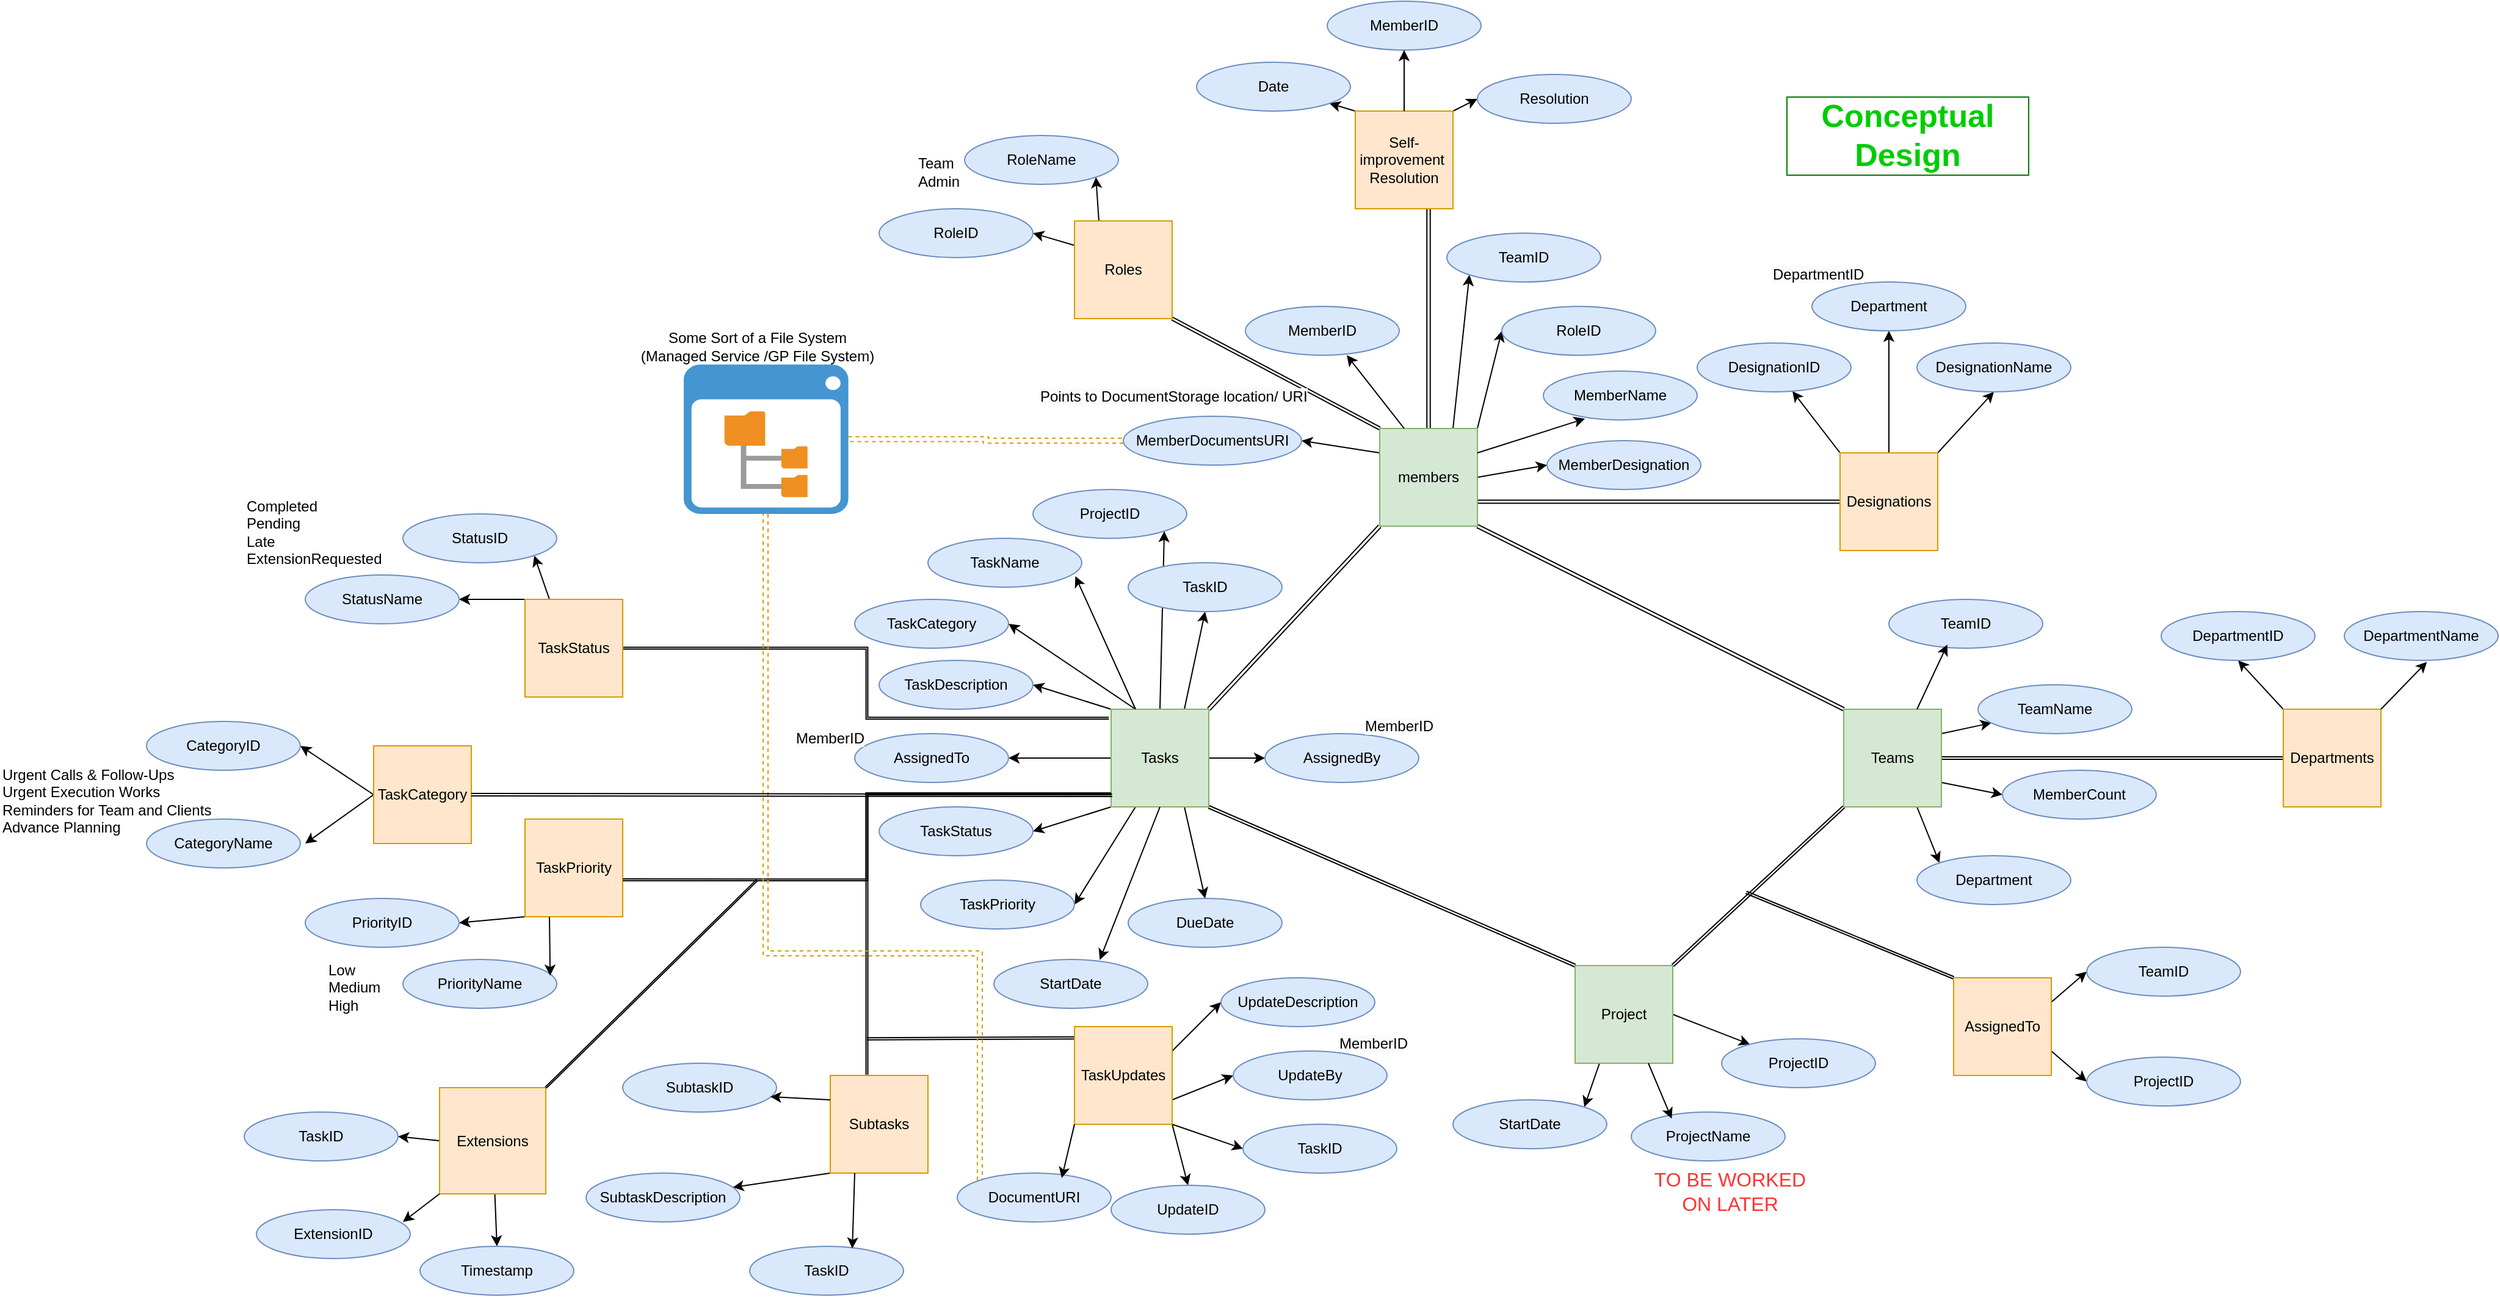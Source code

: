 <mxfile version="24.7.6">
  <diagram name="Page-1" id="o0lK1oO0jUhWUyYiTEdb">
    <mxGraphModel dx="3103" dy="1286" grid="1" gridSize="10" guides="1" tooltips="1" connect="1" arrows="1" fold="1" page="1" pageScale="1" pageWidth="827" pageHeight="1169" math="0" shadow="0">
      <root>
        <mxCell id="0" />
        <mxCell id="1" parent="0" />
        <mxCell id="Op0vcqs114MaEeQkp1IP-7" style="rounded=0;orthogonalLoop=1;jettySize=auto;html=1;exitX=0;exitY=0.25;exitDx=0;exitDy=0;entryX=1;entryY=0.5;entryDx=0;entryDy=0;" edge="1" parent="1" source="Op0vcqs114MaEeQkp1IP-1" target="Op0vcqs114MaEeQkp1IP-5">
          <mxGeometry relative="1" as="geometry" />
        </mxCell>
        <mxCell id="Op0vcqs114MaEeQkp1IP-8" style="rounded=0;orthogonalLoop=1;jettySize=auto;html=1;exitX=1;exitY=0.5;exitDx=0;exitDy=0;entryX=0;entryY=0.5;entryDx=0;entryDy=0;" edge="1" parent="1" source="Op0vcqs114MaEeQkp1IP-1" target="Op0vcqs114MaEeQkp1IP-4">
          <mxGeometry relative="1" as="geometry" />
        </mxCell>
        <mxCell id="Op0vcqs114MaEeQkp1IP-16" style="rounded=0;orthogonalLoop=1;jettySize=auto;html=1;exitX=1;exitY=0.75;exitDx=0;exitDy=0;entryX=0;entryY=0.5;entryDx=0;entryDy=0;shape=link;strokeColor=default;width=2.381;edgeStyle=orthogonalEdgeStyle;" edge="1" parent="1" source="Op0vcqs114MaEeQkp1IP-1" target="Op0vcqs114MaEeQkp1IP-11">
          <mxGeometry relative="1" as="geometry">
            <Array as="points" />
          </mxGeometry>
        </mxCell>
        <mxCell id="Op0vcqs114MaEeQkp1IP-21" style="rounded=0;orthogonalLoop=1;jettySize=auto;html=1;exitX=0;exitY=1;exitDx=0;exitDy=0;entryX=1;entryY=0;entryDx=0;entryDy=0;shape=link;width=-2.727;" edge="1" parent="1" source="Op0vcqs114MaEeQkp1IP-1" target="Op0vcqs114MaEeQkp1IP-19">
          <mxGeometry relative="1" as="geometry" />
        </mxCell>
        <mxCell id="Op0vcqs114MaEeQkp1IP-94" style="edgeStyle=orthogonalEdgeStyle;rounded=0;orthogonalLoop=1;jettySize=auto;html=1;exitX=0.5;exitY=0;exitDx=0;exitDy=0;entryX=0.75;entryY=1;entryDx=0;entryDy=0;shape=link;width=2.727;" edge="1" parent="1" source="Op0vcqs114MaEeQkp1IP-1" target="Op0vcqs114MaEeQkp1IP-90">
          <mxGeometry relative="1" as="geometry">
            <Array as="points">
              <mxPoint x="540" y="240" />
            </Array>
          </mxGeometry>
        </mxCell>
        <mxCell id="Op0vcqs114MaEeQkp1IP-129" style="rounded=0;orthogonalLoop=1;jettySize=auto;html=1;exitX=0.75;exitY=0;exitDx=0;exitDy=0;entryX=0;entryY=1;entryDx=0;entryDy=0;" edge="1" parent="1" source="Op0vcqs114MaEeQkp1IP-1" target="Op0vcqs114MaEeQkp1IP-128">
          <mxGeometry relative="1" as="geometry" />
        </mxCell>
        <mxCell id="Op0vcqs114MaEeQkp1IP-138" style="rounded=0;orthogonalLoop=1;jettySize=auto;html=1;exitX=1;exitY=1;exitDx=0;exitDy=0;entryX=0;entryY=0;entryDx=0;entryDy=0;shape=link;width=-2.727;" edge="1" parent="1" source="Op0vcqs114MaEeQkp1IP-1" target="Op0vcqs114MaEeQkp1IP-110">
          <mxGeometry relative="1" as="geometry" />
        </mxCell>
        <mxCell id="Op0vcqs114MaEeQkp1IP-185" style="rounded=0;orthogonalLoop=1;jettySize=auto;html=1;exitX=0;exitY=0;exitDx=0;exitDy=0;entryX=1;entryY=1;entryDx=0;entryDy=0;shape=link;width=2.381;" edge="1" parent="1" source="Op0vcqs114MaEeQkp1IP-1" target="Op0vcqs114MaEeQkp1IP-184">
          <mxGeometry relative="1" as="geometry" />
        </mxCell>
        <mxCell id="Op0vcqs114MaEeQkp1IP-191" style="rounded=0;orthogonalLoop=1;jettySize=auto;html=1;exitX=1;exitY=0;exitDx=0;exitDy=0;entryX=0;entryY=0.5;entryDx=0;entryDy=0;" edge="1" parent="1" source="Op0vcqs114MaEeQkp1IP-1" target="Op0vcqs114MaEeQkp1IP-190">
          <mxGeometry relative="1" as="geometry" />
        </mxCell>
        <mxCell id="Op0vcqs114MaEeQkp1IP-1" value="members" style="whiteSpace=wrap;html=1;aspect=fixed;fillColor=#d5e8d4;strokeColor=#82b366;" vertex="1" parent="1">
          <mxGeometry x="500" y="420" width="80" height="80" as="geometry" />
        </mxCell>
        <mxCell id="Op0vcqs114MaEeQkp1IP-2" value="MemberID" style="ellipse;whiteSpace=wrap;html=1;fillColor=#dae8fc;strokeColor=#6c8ebf;" vertex="1" parent="1">
          <mxGeometry x="390" y="320" width="126" height="40" as="geometry" />
        </mxCell>
        <mxCell id="Op0vcqs114MaEeQkp1IP-3" value="MemberName" style="ellipse;whiteSpace=wrap;html=1;fillColor=#dae8fc;strokeColor=#6c8ebf;" vertex="1" parent="1">
          <mxGeometry x="634" y="373" width="126" height="40" as="geometry" />
        </mxCell>
        <mxCell id="Op0vcqs114MaEeQkp1IP-4" value="MemberDesignation" style="ellipse;whiteSpace=wrap;html=1;fillColor=#dae8fc;strokeColor=#6c8ebf;" vertex="1" parent="1">
          <mxGeometry x="637" y="430" width="126" height="40" as="geometry" />
        </mxCell>
        <mxCell id="Op0vcqs114MaEeQkp1IP-58" style="edgeStyle=orthogonalEdgeStyle;rounded=0;orthogonalLoop=1;jettySize=auto;html=1;exitX=0;exitY=0.5;exitDx=0;exitDy=0;dashed=1;shape=link;fillColor=#ffe6cc;strokeColor=#d79b00;" edge="1" parent="1" source="Op0vcqs114MaEeQkp1IP-5" target="Op0vcqs114MaEeQkp1IP-56">
          <mxGeometry relative="1" as="geometry" />
        </mxCell>
        <mxCell id="Op0vcqs114MaEeQkp1IP-6" style="rounded=0;orthogonalLoop=1;jettySize=auto;html=1;exitX=0.25;exitY=0;exitDx=0;exitDy=0;entryX=0.659;entryY=1;entryDx=0;entryDy=0;entryPerimeter=0;" edge="1" parent="1" source="Op0vcqs114MaEeQkp1IP-1" target="Op0vcqs114MaEeQkp1IP-2">
          <mxGeometry relative="1" as="geometry" />
        </mxCell>
        <mxCell id="Op0vcqs114MaEeQkp1IP-10" style="rounded=0;orthogonalLoop=1;jettySize=auto;html=1;entryX=0.27;entryY=0.975;entryDx=0;entryDy=0;entryPerimeter=0;exitX=1;exitY=0.25;exitDx=0;exitDy=0;" edge="1" parent="1" source="Op0vcqs114MaEeQkp1IP-1" target="Op0vcqs114MaEeQkp1IP-3">
          <mxGeometry relative="1" as="geometry">
            <mxPoint x="580" y="420" as="sourcePoint" />
          </mxGeometry>
        </mxCell>
        <mxCell id="Op0vcqs114MaEeQkp1IP-14" style="rounded=0;orthogonalLoop=1;jettySize=auto;html=1;exitX=0;exitY=0;exitDx=0;exitDy=0;" edge="1" parent="1" source="Op0vcqs114MaEeQkp1IP-11" target="Op0vcqs114MaEeQkp1IP-12">
          <mxGeometry relative="1" as="geometry" />
        </mxCell>
        <mxCell id="Op0vcqs114MaEeQkp1IP-15" style="rounded=0;orthogonalLoop=1;jettySize=auto;html=1;exitX=1;exitY=0;exitDx=0;exitDy=0;entryX=0.5;entryY=1;entryDx=0;entryDy=0;" edge="1" parent="1" source="Op0vcqs114MaEeQkp1IP-11" target="Op0vcqs114MaEeQkp1IP-13">
          <mxGeometry relative="1" as="geometry" />
        </mxCell>
        <mxCell id="Op0vcqs114MaEeQkp1IP-171" style="edgeStyle=orthogonalEdgeStyle;rounded=0;orthogonalLoop=1;jettySize=auto;html=1;exitX=0.5;exitY=0;exitDx=0;exitDy=0;entryX=0.5;entryY=1;entryDx=0;entryDy=0;" edge="1" parent="1" source="Op0vcqs114MaEeQkp1IP-11" target="Op0vcqs114MaEeQkp1IP-172">
          <mxGeometry relative="1" as="geometry">
            <mxPoint x="917" y="340" as="targetPoint" />
          </mxGeometry>
        </mxCell>
        <mxCell id="Op0vcqs114MaEeQkp1IP-11" value="Designations" style="whiteSpace=wrap;html=1;aspect=fixed;fillColor=#ffe6cc;strokeColor=#d79b00;" vertex="1" parent="1">
          <mxGeometry x="877" y="440" width="80" height="80" as="geometry" />
        </mxCell>
        <mxCell id="Op0vcqs114MaEeQkp1IP-12" value="DesignationID" style="ellipse;whiteSpace=wrap;html=1;fillColor=#dae8fc;strokeColor=#6c8ebf;" vertex="1" parent="1">
          <mxGeometry x="760" y="350" width="126" height="40" as="geometry" />
        </mxCell>
        <mxCell id="Op0vcqs114MaEeQkp1IP-13" value="DesignationName" style="ellipse;whiteSpace=wrap;html=1;fillColor=#dae8fc;strokeColor=#6c8ebf;" vertex="1" parent="1">
          <mxGeometry x="940" y="350" width="126" height="40" as="geometry" />
        </mxCell>
        <mxCell id="Op0vcqs114MaEeQkp1IP-44" style="edgeStyle=orthogonalEdgeStyle;rounded=0;orthogonalLoop=1;jettySize=auto;html=1;exitX=-0.023;exitY=0.092;exitDx=0;exitDy=0;entryX=1;entryY=0.5;entryDx=0;entryDy=0;shape=link;width=-1.429;exitPerimeter=0;" edge="1" parent="1" source="Op0vcqs114MaEeQkp1IP-19" target="Op0vcqs114MaEeQkp1IP-31">
          <mxGeometry relative="1" as="geometry" />
        </mxCell>
        <mxCell id="Op0vcqs114MaEeQkp1IP-46" style="rounded=0;orthogonalLoop=1;jettySize=auto;html=1;exitX=0.75;exitY=0;exitDx=0;exitDy=0;entryX=0.5;entryY=1;entryDx=0;entryDy=0;" edge="1" parent="1" source="Op0vcqs114MaEeQkp1IP-19" target="Op0vcqs114MaEeQkp1IP-29">
          <mxGeometry relative="1" as="geometry" />
        </mxCell>
        <mxCell id="Op0vcqs114MaEeQkp1IP-48" style="rounded=0;orthogonalLoop=1;jettySize=auto;html=1;exitX=0;exitY=0;exitDx=0;exitDy=0;entryX=1;entryY=0.5;entryDx=0;entryDy=0;" edge="1" parent="1" source="Op0vcqs114MaEeQkp1IP-19" target="Op0vcqs114MaEeQkp1IP-23">
          <mxGeometry relative="1" as="geometry" />
        </mxCell>
        <mxCell id="Op0vcqs114MaEeQkp1IP-49" style="rounded=0;orthogonalLoop=1;jettySize=auto;html=1;exitX=0;exitY=0.5;exitDx=0;exitDy=0;entryX=1;entryY=0.5;entryDx=0;entryDy=0;" edge="1" parent="1" source="Op0vcqs114MaEeQkp1IP-19" target="Op0vcqs114MaEeQkp1IP-26">
          <mxGeometry relative="1" as="geometry" />
        </mxCell>
        <mxCell id="Op0vcqs114MaEeQkp1IP-50" style="rounded=0;orthogonalLoop=1;jettySize=auto;html=1;exitX=0;exitY=1;exitDx=0;exitDy=0;entryX=1;entryY=0.5;entryDx=0;entryDy=0;" edge="1" parent="1" source="Op0vcqs114MaEeQkp1IP-19" target="Op0vcqs114MaEeQkp1IP-22">
          <mxGeometry relative="1" as="geometry" />
        </mxCell>
        <mxCell id="Op0vcqs114MaEeQkp1IP-51" style="rounded=0;orthogonalLoop=1;jettySize=auto;html=1;exitX=0.25;exitY=1;exitDx=0;exitDy=0;entryX=1;entryY=0.5;entryDx=0;entryDy=0;" edge="1" parent="1" source="Op0vcqs114MaEeQkp1IP-19" target="Op0vcqs114MaEeQkp1IP-24">
          <mxGeometry relative="1" as="geometry" />
        </mxCell>
        <mxCell id="Op0vcqs114MaEeQkp1IP-53" style="rounded=0;orthogonalLoop=1;jettySize=auto;html=1;exitX=0.75;exitY=1;exitDx=0;exitDy=0;entryX=0.5;entryY=0;entryDx=0;entryDy=0;" edge="1" parent="1" source="Op0vcqs114MaEeQkp1IP-19" target="Op0vcqs114MaEeQkp1IP-28">
          <mxGeometry relative="1" as="geometry" />
        </mxCell>
        <mxCell id="Op0vcqs114MaEeQkp1IP-55" style="rounded=0;orthogonalLoop=1;jettySize=auto;html=1;exitX=0.5;exitY=0;exitDx=0;exitDy=0;entryX=1;entryY=1;entryDx=0;entryDy=0;" edge="1" parent="1" source="Op0vcqs114MaEeQkp1IP-19" target="Op0vcqs114MaEeQkp1IP-54">
          <mxGeometry relative="1" as="geometry" />
        </mxCell>
        <mxCell id="Op0vcqs114MaEeQkp1IP-64" style="edgeStyle=orthogonalEdgeStyle;rounded=0;orthogonalLoop=1;jettySize=auto;html=1;exitX=-0.005;exitY=0.868;exitDx=0;exitDy=0;shape=link;width=-1.489;exitPerimeter=0;entryX=0.373;entryY=-0.007;entryDx=0;entryDy=0;entryPerimeter=0;" edge="1" parent="1" source="Op0vcqs114MaEeQkp1IP-19" target="Op0vcqs114MaEeQkp1IP-59">
          <mxGeometry relative="1" as="geometry">
            <Array as="points">
              <mxPoint x="80" y="719" />
              <mxPoint x="80" y="949" />
            </Array>
          </mxGeometry>
        </mxCell>
        <mxCell id="Op0vcqs114MaEeQkp1IP-116" style="rounded=0;orthogonalLoop=1;jettySize=auto;html=1;exitX=1;exitY=1;exitDx=0;exitDy=0;entryX=0;entryY=0;entryDx=0;entryDy=0;shape=link;width=-2.143;" edge="1" parent="1" source="Op0vcqs114MaEeQkp1IP-19" target="Op0vcqs114MaEeQkp1IP-115">
          <mxGeometry relative="1" as="geometry" />
        </mxCell>
        <mxCell id="Op0vcqs114MaEeQkp1IP-143" style="rounded=0;orthogonalLoop=1;jettySize=auto;html=1;exitX=1;exitY=0.5;exitDx=0;exitDy=0;entryX=0;entryY=0.5;entryDx=0;entryDy=0;" edge="1" parent="1" source="Op0vcqs114MaEeQkp1IP-19" target="Op0vcqs114MaEeQkp1IP-141">
          <mxGeometry relative="1" as="geometry" />
        </mxCell>
        <mxCell id="Op0vcqs114MaEeQkp1IP-180" style="rounded=0;orthogonalLoop=1;jettySize=auto;html=1;exitX=0.25;exitY=0;exitDx=0;exitDy=0;entryX=1;entryY=0.5;entryDx=0;entryDy=0;" edge="1" parent="1" source="Op0vcqs114MaEeQkp1IP-19" target="Op0vcqs114MaEeQkp1IP-160">
          <mxGeometry relative="1" as="geometry" />
        </mxCell>
        <mxCell id="Op0vcqs114MaEeQkp1IP-19" value="Tasks" style="whiteSpace=wrap;html=1;aspect=fixed;fillColor=#d5e8d4;strokeColor=#82b366;" vertex="1" parent="1">
          <mxGeometry x="280" y="650" width="80" height="80" as="geometry" />
        </mxCell>
        <mxCell id="Op0vcqs114MaEeQkp1IP-20" value="TaskName" style="ellipse;whiteSpace=wrap;html=1;fillColor=#dae8fc;strokeColor=#6c8ebf;" vertex="1" parent="1">
          <mxGeometry x="130" y="510" width="126" height="40" as="geometry" />
        </mxCell>
        <mxCell id="Op0vcqs114MaEeQkp1IP-22" value="TaskStatus" style="ellipse;whiteSpace=wrap;html=1;fillColor=#dae8fc;strokeColor=#6c8ebf;" vertex="1" parent="1">
          <mxGeometry x="90" y="730" width="126" height="40" as="geometry" />
        </mxCell>
        <mxCell id="Op0vcqs114MaEeQkp1IP-23" value="TaskDescription" style="ellipse;whiteSpace=wrap;html=1;fillColor=#dae8fc;strokeColor=#6c8ebf;" vertex="1" parent="1">
          <mxGeometry x="90" y="610" width="126" height="40" as="geometry" />
        </mxCell>
        <mxCell id="Op0vcqs114MaEeQkp1IP-24" value="TaskPriority" style="ellipse;whiteSpace=wrap;html=1;fillColor=#dae8fc;strokeColor=#6c8ebf;" vertex="1" parent="1">
          <mxGeometry x="124" y="790" width="126" height="40" as="geometry" />
        </mxCell>
        <mxCell id="Op0vcqs114MaEeQkp1IP-27" value="StartDate" style="ellipse;whiteSpace=wrap;html=1;fillColor=#dae8fc;strokeColor=#6c8ebf;" vertex="1" parent="1">
          <mxGeometry x="184" y="855" width="126" height="40" as="geometry" />
        </mxCell>
        <mxCell id="Op0vcqs114MaEeQkp1IP-28" value="DueDate" style="ellipse;whiteSpace=wrap;html=1;fillColor=#dae8fc;strokeColor=#6c8ebf;" vertex="1" parent="1">
          <mxGeometry x="294" y="805" width="126" height="40" as="geometry" />
        </mxCell>
        <mxCell id="Op0vcqs114MaEeQkp1IP-29" value="TaskID" style="ellipse;whiteSpace=wrap;html=1;fillColor=#dae8fc;strokeColor=#6c8ebf;" vertex="1" parent="1">
          <mxGeometry x="294" y="530" width="126" height="40" as="geometry" />
        </mxCell>
        <mxCell id="Op0vcqs114MaEeQkp1IP-40" style="rounded=0;orthogonalLoop=1;jettySize=auto;html=1;exitX=0.25;exitY=0;exitDx=0;exitDy=0;entryX=1;entryY=1;entryDx=0;entryDy=0;" edge="1" parent="1" source="Op0vcqs114MaEeQkp1IP-31" target="Op0vcqs114MaEeQkp1IP-35">
          <mxGeometry relative="1" as="geometry" />
        </mxCell>
        <mxCell id="Op0vcqs114MaEeQkp1IP-41" style="rounded=0;orthogonalLoop=1;jettySize=auto;html=1;exitX=0;exitY=0;exitDx=0;exitDy=0;" edge="1" parent="1" source="Op0vcqs114MaEeQkp1IP-31" target="Op0vcqs114MaEeQkp1IP-34">
          <mxGeometry relative="1" as="geometry" />
        </mxCell>
        <mxCell id="Op0vcqs114MaEeQkp1IP-31" value="TaskStatus" style="whiteSpace=wrap;html=1;aspect=fixed;fillColor=#ffe6cc;strokeColor=#d79b00;" vertex="1" parent="1">
          <mxGeometry x="-200" y="560" width="80" height="80" as="geometry" />
        </mxCell>
        <mxCell id="Op0vcqs114MaEeQkp1IP-42" style="rounded=0;orthogonalLoop=1;jettySize=auto;html=1;exitX=0;exitY=1;exitDx=0;exitDy=0;entryX=1;entryY=0.5;entryDx=0;entryDy=0;" edge="1" parent="1" source="Op0vcqs114MaEeQkp1IP-32" target="Op0vcqs114MaEeQkp1IP-38">
          <mxGeometry relative="1" as="geometry" />
        </mxCell>
        <mxCell id="Op0vcqs114MaEeQkp1IP-32" value="TaskPriority" style="whiteSpace=wrap;html=1;aspect=fixed;fillColor=#ffe6cc;strokeColor=#d79b00;" vertex="1" parent="1">
          <mxGeometry x="-200" y="740" width="80" height="80" as="geometry" />
        </mxCell>
        <mxCell id="Op0vcqs114MaEeQkp1IP-34" value="StatusName" style="ellipse;whiteSpace=wrap;html=1;fillColor=#dae8fc;strokeColor=#6c8ebf;" vertex="1" parent="1">
          <mxGeometry x="-380" y="540" width="126" height="40" as="geometry" />
        </mxCell>
        <mxCell id="Op0vcqs114MaEeQkp1IP-35" value="StatusID" style="ellipse;whiteSpace=wrap;html=1;fillColor=#dae8fc;strokeColor=#6c8ebf;" vertex="1" parent="1">
          <mxGeometry x="-300" y="490" width="126" height="40" as="geometry" />
        </mxCell>
        <mxCell id="Op0vcqs114MaEeQkp1IP-38" value="PriorityID" style="ellipse;whiteSpace=wrap;html=1;fillColor=#dae8fc;strokeColor=#6c8ebf;" vertex="1" parent="1">
          <mxGeometry x="-380" y="805" width="126" height="40" as="geometry" />
        </mxCell>
        <mxCell id="Op0vcqs114MaEeQkp1IP-39" value="PriorityName" style="ellipse;whiteSpace=wrap;html=1;fillColor=#dae8fc;strokeColor=#6c8ebf;" vertex="1" parent="1">
          <mxGeometry x="-300" y="855" width="126" height="40" as="geometry" />
        </mxCell>
        <mxCell id="Op0vcqs114MaEeQkp1IP-43" style="rounded=0;orthogonalLoop=1;jettySize=auto;html=1;exitX=0.25;exitY=1;exitDx=0;exitDy=0;entryX=0.957;entryY=0.331;entryDx=0;entryDy=0;entryPerimeter=0;" edge="1" parent="1" source="Op0vcqs114MaEeQkp1IP-32" target="Op0vcqs114MaEeQkp1IP-39">
          <mxGeometry relative="1" as="geometry" />
        </mxCell>
        <mxCell id="Op0vcqs114MaEeQkp1IP-45" style="edgeStyle=orthogonalEdgeStyle;rounded=0;orthogonalLoop=1;jettySize=auto;html=1;exitX=0.001;exitY=0.866;exitDx=0;exitDy=0;entryX=1.001;entryY=0.622;entryDx=0;entryDy=0;entryPerimeter=0;shape=link;width=-1.429;exitPerimeter=0;" edge="1" parent="1" source="Op0vcqs114MaEeQkp1IP-19" target="Op0vcqs114MaEeQkp1IP-32">
          <mxGeometry relative="1" as="geometry" />
        </mxCell>
        <mxCell id="Op0vcqs114MaEeQkp1IP-47" style="rounded=0;orthogonalLoop=1;jettySize=auto;html=1;exitX=0.25;exitY=0;exitDx=0;exitDy=0;entryX=0.958;entryY=0.775;entryDx=0;entryDy=0;entryPerimeter=0;" edge="1" parent="1" source="Op0vcqs114MaEeQkp1IP-19" target="Op0vcqs114MaEeQkp1IP-20">
          <mxGeometry relative="1" as="geometry" />
        </mxCell>
        <mxCell id="Op0vcqs114MaEeQkp1IP-52" style="rounded=0;orthogonalLoop=1;jettySize=auto;html=1;exitX=0.5;exitY=1;exitDx=0;exitDy=0;entryX=0.688;entryY=0.008;entryDx=0;entryDy=0;entryPerimeter=0;" edge="1" parent="1" source="Op0vcqs114MaEeQkp1IP-19" target="Op0vcqs114MaEeQkp1IP-27">
          <mxGeometry relative="1" as="geometry" />
        </mxCell>
        <mxCell id="Op0vcqs114MaEeQkp1IP-54" value="ProjectID" style="ellipse;whiteSpace=wrap;html=1;fillColor=#dae8fc;strokeColor=#6c8ebf;" vertex="1" parent="1">
          <mxGeometry x="216" y="470" width="126" height="40" as="geometry" />
        </mxCell>
        <mxCell id="Op0vcqs114MaEeQkp1IP-56" value="" style="shadow=0;dashed=0;html=1;strokeColor=none;fillColor=#4495D1;labelPosition=center;verticalLabelPosition=bottom;verticalAlign=top;align=center;outlineConnect=0;shape=mxgraph.veeam.2d.file_system_browser;" vertex="1" parent="1">
          <mxGeometry x="-70" y="367.6" width="134.8" height="122.4" as="geometry" />
        </mxCell>
        <mxCell id="Op0vcqs114MaEeQkp1IP-67" style="rounded=0;orthogonalLoop=1;jettySize=auto;html=1;exitX=0;exitY=1;exitDx=0;exitDy=0;" edge="1" parent="1" source="Op0vcqs114MaEeQkp1IP-59" target="Op0vcqs114MaEeQkp1IP-61">
          <mxGeometry relative="1" as="geometry" />
        </mxCell>
        <mxCell id="Op0vcqs114MaEeQkp1IP-59" value="Subtasks" style="whiteSpace=wrap;html=1;aspect=fixed;fillColor=#ffe6cc;strokeColor=#d79b00;" vertex="1" parent="1">
          <mxGeometry x="50.0" y="950" width="80" height="80" as="geometry" />
        </mxCell>
        <mxCell id="Op0vcqs114MaEeQkp1IP-60" value="SubtaskID" style="ellipse;whiteSpace=wrap;html=1;fillColor=#dae8fc;strokeColor=#6c8ebf;" vertex="1" parent="1">
          <mxGeometry x="-120" y="940" width="126" height="40" as="geometry" />
        </mxCell>
        <mxCell id="Op0vcqs114MaEeQkp1IP-61" value="SubtaskDescription" style="ellipse;whiteSpace=wrap;html=1;fillColor=#dae8fc;strokeColor=#6c8ebf;" vertex="1" parent="1">
          <mxGeometry x="-150" y="1030" width="126" height="40" as="geometry" />
        </mxCell>
        <mxCell id="Op0vcqs114MaEeQkp1IP-62" value="TaskID" style="ellipse;whiteSpace=wrap;html=1;fillColor=#dae8fc;strokeColor=#6c8ebf;" vertex="1" parent="1">
          <mxGeometry x="-16.0" y="1090" width="126" height="40" as="geometry" />
        </mxCell>
        <mxCell id="Op0vcqs114MaEeQkp1IP-65" style="rounded=0;orthogonalLoop=1;jettySize=auto;html=1;exitX=0;exitY=0.25;exitDx=0;exitDy=0;entryX=0.96;entryY=0.686;entryDx=0;entryDy=0;entryPerimeter=0;" edge="1" parent="1" source="Op0vcqs114MaEeQkp1IP-59" target="Op0vcqs114MaEeQkp1IP-60">
          <mxGeometry relative="1" as="geometry" />
        </mxCell>
        <mxCell id="Op0vcqs114MaEeQkp1IP-68" style="rounded=0;orthogonalLoop=1;jettySize=auto;html=1;exitX=0.25;exitY=1;exitDx=0;exitDy=0;entryX=0.667;entryY=0.043;entryDx=0;entryDy=0;entryPerimeter=0;" edge="1" parent="1" source="Op0vcqs114MaEeQkp1IP-59" target="Op0vcqs114MaEeQkp1IP-62">
          <mxGeometry relative="1" as="geometry" />
        </mxCell>
        <mxCell id="Op0vcqs114MaEeQkp1IP-81" style="rounded=0;orthogonalLoop=1;jettySize=auto;html=1;exitX=1;exitY=0.25;exitDx=0;exitDy=0;entryX=0;entryY=0.5;entryDx=0;entryDy=0;" edge="1" parent="1" source="Op0vcqs114MaEeQkp1IP-70" target="Op0vcqs114MaEeQkp1IP-76">
          <mxGeometry relative="1" as="geometry" />
        </mxCell>
        <mxCell id="Op0vcqs114MaEeQkp1IP-82" style="rounded=0;orthogonalLoop=1;jettySize=auto;html=1;exitX=1;exitY=0.75;exitDx=0;exitDy=0;entryX=0;entryY=0.5;entryDx=0;entryDy=0;" edge="1" parent="1" source="Op0vcqs114MaEeQkp1IP-70" target="Op0vcqs114MaEeQkp1IP-71">
          <mxGeometry relative="1" as="geometry" />
        </mxCell>
        <mxCell id="Op0vcqs114MaEeQkp1IP-83" style="rounded=0;orthogonalLoop=1;jettySize=auto;html=1;exitX=1;exitY=1;exitDx=0;exitDy=0;entryX=0;entryY=0.5;entryDx=0;entryDy=0;" edge="1" parent="1" source="Op0vcqs114MaEeQkp1IP-70" target="Op0vcqs114MaEeQkp1IP-75">
          <mxGeometry relative="1" as="geometry" />
        </mxCell>
        <mxCell id="Op0vcqs114MaEeQkp1IP-84" style="rounded=0;orthogonalLoop=1;jettySize=auto;html=1;exitX=1;exitY=1;exitDx=0;exitDy=0;entryX=0.5;entryY=0;entryDx=0;entryDy=0;" edge="1" parent="1" source="Op0vcqs114MaEeQkp1IP-70" target="Op0vcqs114MaEeQkp1IP-72">
          <mxGeometry relative="1" as="geometry" />
        </mxCell>
        <mxCell id="Op0vcqs114MaEeQkp1IP-70" value="TaskUpdates" style="whiteSpace=wrap;html=1;aspect=fixed;fillColor=#ffe6cc;strokeColor=#d79b00;" vertex="1" parent="1">
          <mxGeometry x="250.0" y="910" width="80" height="80" as="geometry" />
        </mxCell>
        <mxCell id="Op0vcqs114MaEeQkp1IP-72" value="UpdateID" style="ellipse;whiteSpace=wrap;html=1;fillColor=#dae8fc;strokeColor=#6c8ebf;" vertex="1" parent="1">
          <mxGeometry x="280" y="1040" width="126" height="40" as="geometry" />
        </mxCell>
        <mxCell id="Op0vcqs114MaEeQkp1IP-75" value="TaskID" style="ellipse;whiteSpace=wrap;html=1;fillColor=#dae8fc;strokeColor=#6c8ebf;" vertex="1" parent="1">
          <mxGeometry x="388" y="990" width="126" height="40" as="geometry" />
        </mxCell>
        <mxCell id="Op0vcqs114MaEeQkp1IP-76" value="UpdateDescription" style="ellipse;whiteSpace=wrap;html=1;fillColor=#dae8fc;strokeColor=#6c8ebf;" vertex="1" parent="1">
          <mxGeometry x="370" y="870" width="126" height="40" as="geometry" />
        </mxCell>
        <mxCell id="Op0vcqs114MaEeQkp1IP-78" value="" style="group" vertex="1" connectable="0" parent="1">
          <mxGeometry x="380" y="910" width="175" height="60" as="geometry" />
        </mxCell>
        <mxCell id="Op0vcqs114MaEeQkp1IP-71" value="UpdateBy" style="ellipse;whiteSpace=wrap;html=1;fillColor=#dae8fc;strokeColor=#6c8ebf;" vertex="1" parent="Op0vcqs114MaEeQkp1IP-78">
          <mxGeometry y="20" width="126" height="40" as="geometry" />
        </mxCell>
        <mxCell id="Op0vcqs114MaEeQkp1IP-77" value="&lt;span style=&quot;color: rgb(0, 0, 0); font-family: Helvetica; font-size: 12px; font-style: normal; font-variant-ligatures: normal; font-variant-caps: normal; font-weight: 400; letter-spacing: normal; orphans: 2; text-align: center; text-indent: 0px; text-transform: none; widows: 2; word-spacing: 0px; -webkit-text-stroke-width: 0px; white-space: normal; background-color: rgb(251, 251, 251); text-decoration-thickness: initial; text-decoration-style: initial; text-decoration-color: initial; display: inline !important; float: none;&quot;&gt;MemberID&lt;/span&gt;" style="text;whiteSpace=wrap;html=1;" vertex="1" parent="Op0vcqs114MaEeQkp1IP-78">
          <mxGeometry x="85" width="90" height="40" as="geometry" />
        </mxCell>
        <mxCell id="Op0vcqs114MaEeQkp1IP-80" value="" style="endArrow=none;html=1;rounded=0;shape=link;entryX=-0.005;entryY=0.116;entryDx=0;entryDy=0;entryPerimeter=0;width=-1.707;" edge="1" parent="1" target="Op0vcqs114MaEeQkp1IP-70">
          <mxGeometry width="50" height="50" relative="1" as="geometry">
            <mxPoint x="80" y="920" as="sourcePoint" />
            <mxPoint x="230" y="800" as="targetPoint" />
          </mxGeometry>
        </mxCell>
        <mxCell id="Op0vcqs114MaEeQkp1IP-87" style="edgeStyle=orthogonalEdgeStyle;rounded=0;orthogonalLoop=1;jettySize=auto;html=1;exitX=0;exitY=0;exitDx=0;exitDy=0;dashed=1;shape=link;fillColor=#ffe6cc;strokeColor=#d79b00;" edge="1" parent="1" source="Op0vcqs114MaEeQkp1IP-85" target="Op0vcqs114MaEeQkp1IP-56">
          <mxGeometry relative="1" as="geometry">
            <Array as="points">
              <mxPoint x="173" y="850" />
              <mxPoint x="-3" y="850" />
            </Array>
          </mxGeometry>
        </mxCell>
        <mxCell id="Op0vcqs114MaEeQkp1IP-85" value="DocumentURI" style="ellipse;whiteSpace=wrap;html=1;fillColor=#dae8fc;strokeColor=#6c8ebf;" vertex="1" parent="1">
          <mxGeometry x="154" y="1030" width="126" height="40" as="geometry" />
        </mxCell>
        <mxCell id="Op0vcqs114MaEeQkp1IP-86" style="rounded=0;orthogonalLoop=1;jettySize=auto;html=1;exitX=0;exitY=1;exitDx=0;exitDy=0;entryX=0.679;entryY=0.101;entryDx=0;entryDy=0;entryPerimeter=0;" edge="1" parent="1" source="Op0vcqs114MaEeQkp1IP-70" target="Op0vcqs114MaEeQkp1IP-85">
          <mxGeometry relative="1" as="geometry" />
        </mxCell>
        <mxCell id="Op0vcqs114MaEeQkp1IP-88" value="" style="group" vertex="1" connectable="0" parent="1">
          <mxGeometry x="250" y="380" width="230" height="70" as="geometry" />
        </mxCell>
        <mxCell id="Op0vcqs114MaEeQkp1IP-5" value="MemberDocumentsURI" style="ellipse;whiteSpace=wrap;html=1;fillColor=#dae8fc;strokeColor=#6c8ebf;" vertex="1" parent="Op0vcqs114MaEeQkp1IP-88">
          <mxGeometry x="40" y="30" width="146" height="40" as="geometry" />
        </mxCell>
        <mxCell id="Op0vcqs114MaEeQkp1IP-18" value="&lt;span style=&quot;color: rgb(0, 0, 0); font-family: Helvetica; font-size: 12px; font-style: normal; font-variant-ligatures: normal; font-variant-caps: normal; font-weight: 400; letter-spacing: normal; orphans: 2; text-align: center; text-indent: 0px; text-transform: none; widows: 2; word-spacing: 0px; -webkit-text-stroke-width: 0px; white-space: normal; background-color: rgb(251, 251, 251); text-decoration-thickness: initial; text-decoration-style: initial; text-decoration-color: initial; display: inline !important; float: none;&quot;&gt;Points to DocumentStorage location/ URI&lt;/span&gt;" style="text;whiteSpace=wrap;html=1;" vertex="1" parent="Op0vcqs114MaEeQkp1IP-88">
          <mxGeometry x="-30" width="230" height="40" as="geometry" />
        </mxCell>
        <mxCell id="Op0vcqs114MaEeQkp1IP-89" value="" style="group" vertex="1" connectable="0" parent="1">
          <mxGeometry x="20" y="660" width="176" height="50" as="geometry" />
        </mxCell>
        <mxCell id="Op0vcqs114MaEeQkp1IP-26" value="AssignedTo" style="ellipse;whiteSpace=wrap;html=1;fillColor=#dae8fc;strokeColor=#6c8ebf;" vertex="1" parent="Op0vcqs114MaEeQkp1IP-89">
          <mxGeometry x="50" y="10" width="126" height="40" as="geometry" />
        </mxCell>
        <mxCell id="Op0vcqs114MaEeQkp1IP-30" value="&lt;span style=&quot;color: rgb(0, 0, 0); font-family: Helvetica; font-size: 12px; font-style: normal; font-variant-ligatures: normal; font-variant-caps: normal; font-weight: 400; letter-spacing: normal; orphans: 2; text-align: center; text-indent: 0px; text-transform: none; widows: 2; word-spacing: 0px; -webkit-text-stroke-width: 0px; white-space: normal; background-color: rgb(251, 251, 251); text-decoration-thickness: initial; text-decoration-style: initial; text-decoration-color: initial; display: inline !important; float: none;&quot;&gt;MemberID&lt;/span&gt;" style="text;whiteSpace=wrap;html=1;" vertex="1" parent="Op0vcqs114MaEeQkp1IP-89">
          <mxGeometry width="90" height="40" as="geometry" />
        </mxCell>
        <mxCell id="Op0vcqs114MaEeQkp1IP-95" style="rounded=0;orthogonalLoop=1;jettySize=auto;html=1;exitX=0;exitY=0;exitDx=0;exitDy=0;" edge="1" parent="1" source="Op0vcqs114MaEeQkp1IP-90" target="Op0vcqs114MaEeQkp1IP-92">
          <mxGeometry relative="1" as="geometry" />
        </mxCell>
        <mxCell id="Op0vcqs114MaEeQkp1IP-97" style="rounded=0;orthogonalLoop=1;jettySize=auto;html=1;exitX=1;exitY=0;exitDx=0;exitDy=0;entryX=0;entryY=0.5;entryDx=0;entryDy=0;" edge="1" parent="1" source="Op0vcqs114MaEeQkp1IP-90" target="Op0vcqs114MaEeQkp1IP-93">
          <mxGeometry relative="1" as="geometry" />
        </mxCell>
        <mxCell id="Op0vcqs114MaEeQkp1IP-90" value="Self-improvement&amp;nbsp; Resolution" style="whiteSpace=wrap;html=1;aspect=fixed;fillColor=#ffe6cc;strokeColor=#d79b00;" vertex="1" parent="1">
          <mxGeometry x="480" y="160" width="80" height="80" as="geometry" />
        </mxCell>
        <mxCell id="Op0vcqs114MaEeQkp1IP-91" value="MemberID" style="ellipse;whiteSpace=wrap;html=1;fillColor=#dae8fc;strokeColor=#6c8ebf;" vertex="1" parent="1">
          <mxGeometry x="457" y="70" width="126" height="40" as="geometry" />
        </mxCell>
        <mxCell id="Op0vcqs114MaEeQkp1IP-92" value="Date" style="ellipse;whiteSpace=wrap;html=1;fillColor=#dae8fc;strokeColor=#6c8ebf;" vertex="1" parent="1">
          <mxGeometry x="350" y="120" width="126" height="40" as="geometry" />
        </mxCell>
        <mxCell id="Op0vcqs114MaEeQkp1IP-93" value="Resolution" style="ellipse;whiteSpace=wrap;html=1;fillColor=#dae8fc;strokeColor=#6c8ebf;" vertex="1" parent="1">
          <mxGeometry x="580" y="130" width="126" height="40" as="geometry" />
        </mxCell>
        <mxCell id="Op0vcqs114MaEeQkp1IP-96" style="rounded=0;orthogonalLoop=1;jettySize=auto;html=1;exitX=0.5;exitY=0;exitDx=0;exitDy=0;entryX=0.5;entryY=1;entryDx=0;entryDy=0;" edge="1" parent="1" source="Op0vcqs114MaEeQkp1IP-90" target="Op0vcqs114MaEeQkp1IP-91">
          <mxGeometry relative="1" as="geometry" />
        </mxCell>
        <mxCell id="Op0vcqs114MaEeQkp1IP-103" style="rounded=0;orthogonalLoop=1;jettySize=auto;html=1;exitX=0;exitY=0.5;exitDx=0;exitDy=0;entryX=1;entryY=0.5;entryDx=0;entryDy=0;" edge="1" parent="1" source="Op0vcqs114MaEeQkp1IP-99" target="Op0vcqs114MaEeQkp1IP-100">
          <mxGeometry relative="1" as="geometry" />
        </mxCell>
        <mxCell id="Op0vcqs114MaEeQkp1IP-105" style="rounded=0;orthogonalLoop=1;jettySize=auto;html=1;entryX=0.5;entryY=0;entryDx=0;entryDy=0;" edge="1" parent="1" source="Op0vcqs114MaEeQkp1IP-99" target="Op0vcqs114MaEeQkp1IP-102">
          <mxGeometry relative="1" as="geometry" />
        </mxCell>
        <mxCell id="Op0vcqs114MaEeQkp1IP-99" value="Extensions" style="whiteSpace=wrap;html=1;aspect=fixed;fillColor=#ffe6cc;strokeColor=#d79b00;" vertex="1" parent="1">
          <mxGeometry x="-270" y="960" width="87" height="87" as="geometry" />
        </mxCell>
        <mxCell id="Op0vcqs114MaEeQkp1IP-100" value="TaskID" style="ellipse;whiteSpace=wrap;html=1;fillColor=#dae8fc;strokeColor=#6c8ebf;" vertex="1" parent="1">
          <mxGeometry x="-430" y="980" width="126" height="40" as="geometry" />
        </mxCell>
        <mxCell id="Op0vcqs114MaEeQkp1IP-101" value="ExtensionID" style="ellipse;whiteSpace=wrap;html=1;fillColor=#dae8fc;strokeColor=#6c8ebf;" vertex="1" parent="1">
          <mxGeometry x="-420" y="1060" width="126" height="40" as="geometry" />
        </mxCell>
        <mxCell id="Op0vcqs114MaEeQkp1IP-102" value="Timestamp" style="ellipse;whiteSpace=wrap;html=1;fillColor=#dae8fc;strokeColor=#6c8ebf;" vertex="1" parent="1">
          <mxGeometry x="-286" y="1090" width="126" height="40" as="geometry" />
        </mxCell>
        <mxCell id="Op0vcqs114MaEeQkp1IP-104" style="rounded=0;orthogonalLoop=1;jettySize=auto;html=1;exitX=0;exitY=1;exitDx=0;exitDy=0;entryX=0.952;entryY=0.25;entryDx=0;entryDy=0;entryPerimeter=0;" edge="1" parent="1" source="Op0vcqs114MaEeQkp1IP-99" target="Op0vcqs114MaEeQkp1IP-101">
          <mxGeometry relative="1" as="geometry" />
        </mxCell>
        <mxCell id="Op0vcqs114MaEeQkp1IP-106" value="" style="endArrow=none;html=1;rounded=0;exitX=1;exitY=0;exitDx=0;exitDy=0;shape=link;width=-1.25;" edge="1" parent="1" source="Op0vcqs114MaEeQkp1IP-99">
          <mxGeometry width="50" height="50" relative="1" as="geometry">
            <mxPoint x="-240" y="1010" as="sourcePoint" />
            <mxPoint x="-10" y="790" as="targetPoint" />
          </mxGeometry>
        </mxCell>
        <mxCell id="Op0vcqs114MaEeQkp1IP-107" value="Some Sort of a File System&lt;div&gt;(Managed Service /GP File System)&lt;/div&gt;" style="text;html=1;align=center;verticalAlign=middle;resizable=0;points=[];autosize=1;strokeColor=none;fillColor=none;" vertex="1" parent="1">
          <mxGeometry x="-115" y="333" width="210" height="40" as="geometry" />
        </mxCell>
        <mxCell id="Op0vcqs114MaEeQkp1IP-125" style="rounded=0;orthogonalLoop=1;jettySize=auto;html=1;exitX=1;exitY=0.25;exitDx=0;exitDy=0;" edge="1" parent="1" source="Op0vcqs114MaEeQkp1IP-110" target="Op0vcqs114MaEeQkp1IP-113">
          <mxGeometry relative="1" as="geometry" />
        </mxCell>
        <mxCell id="Op0vcqs114MaEeQkp1IP-132" style="rounded=0;orthogonalLoop=1;jettySize=auto;html=1;exitX=1;exitY=0.75;exitDx=0;exitDy=0;entryX=0;entryY=0.5;entryDx=0;entryDy=0;" edge="1" parent="1" source="Op0vcqs114MaEeQkp1IP-110" target="Op0vcqs114MaEeQkp1IP-131">
          <mxGeometry relative="1" as="geometry" />
        </mxCell>
        <mxCell id="Op0vcqs114MaEeQkp1IP-149" style="rounded=0;orthogonalLoop=1;jettySize=auto;html=1;exitX=0.75;exitY=1;exitDx=0;exitDy=0;entryX=0;entryY=0;entryDx=0;entryDy=0;" edge="1" parent="1" source="Op0vcqs114MaEeQkp1IP-110" target="Op0vcqs114MaEeQkp1IP-148">
          <mxGeometry relative="1" as="geometry" />
        </mxCell>
        <mxCell id="Op0vcqs114MaEeQkp1IP-151" style="rounded=0;orthogonalLoop=1;jettySize=auto;html=1;exitX=1;exitY=0.5;exitDx=0;exitDy=0;entryX=0;entryY=0.5;entryDx=0;entryDy=0;shape=link;width=-2;" edge="1" parent="1" source="Op0vcqs114MaEeQkp1IP-110" target="Op0vcqs114MaEeQkp1IP-150">
          <mxGeometry relative="1" as="geometry" />
        </mxCell>
        <mxCell id="Op0vcqs114MaEeQkp1IP-110" value="Teams" style="whiteSpace=wrap;html=1;aspect=fixed;fillColor=#d5e8d4;strokeColor=#82b366;" vertex="1" parent="1">
          <mxGeometry x="880" y="650" width="80" height="80" as="geometry" />
        </mxCell>
        <mxCell id="Op0vcqs114MaEeQkp1IP-112" value="TeamID" style="ellipse;whiteSpace=wrap;html=1;fillColor=#dae8fc;strokeColor=#6c8ebf;" vertex="1" parent="1">
          <mxGeometry x="917" y="560" width="126" height="40" as="geometry" />
        </mxCell>
        <mxCell id="Op0vcqs114MaEeQkp1IP-113" value="TeamName" style="ellipse;whiteSpace=wrap;html=1;fillColor=#dae8fc;strokeColor=#6c8ebf;" vertex="1" parent="1">
          <mxGeometry x="990" y="630" width="126" height="40" as="geometry" />
        </mxCell>
        <mxCell id="Op0vcqs114MaEeQkp1IP-126" style="rounded=0;orthogonalLoop=1;jettySize=auto;html=1;exitX=1;exitY=0.5;exitDx=0;exitDy=0;" edge="1" parent="1" source="Op0vcqs114MaEeQkp1IP-115" target="Op0vcqs114MaEeQkp1IP-118">
          <mxGeometry relative="1" as="geometry" />
        </mxCell>
        <mxCell id="Op0vcqs114MaEeQkp1IP-140" style="rounded=0;orthogonalLoop=1;jettySize=auto;html=1;exitX=0.25;exitY=1;exitDx=0;exitDy=0;entryX=1;entryY=0;entryDx=0;entryDy=0;" edge="1" parent="1" source="Op0vcqs114MaEeQkp1IP-115" target="Op0vcqs114MaEeQkp1IP-139">
          <mxGeometry relative="1" as="geometry" />
        </mxCell>
        <mxCell id="Op0vcqs114MaEeQkp1IP-115" value="Project" style="whiteSpace=wrap;html=1;aspect=fixed;fillColor=#d5e8d4;strokeColor=#82b366;" vertex="1" parent="1">
          <mxGeometry x="660" y="860" width="80" height="80" as="geometry" />
        </mxCell>
        <mxCell id="Op0vcqs114MaEeQkp1IP-117" style="rounded=0;orthogonalLoop=1;jettySize=auto;html=1;exitX=0;exitY=1;exitDx=0;exitDy=0;entryX=1;entryY=0;entryDx=0;entryDy=0;shape=link;width=-2.143;" edge="1" parent="1" source="Op0vcqs114MaEeQkp1IP-110" target="Op0vcqs114MaEeQkp1IP-115">
          <mxGeometry relative="1" as="geometry">
            <mxPoint x="370" y="740" as="sourcePoint" />
            <mxPoint x="670" y="870" as="targetPoint" />
          </mxGeometry>
        </mxCell>
        <mxCell id="Op0vcqs114MaEeQkp1IP-118" value="ProjectID" style="ellipse;whiteSpace=wrap;html=1;fillColor=#dae8fc;strokeColor=#6c8ebf;" vertex="1" parent="1">
          <mxGeometry x="780" y="920" width="126" height="40" as="geometry" />
        </mxCell>
        <mxCell id="Op0vcqs114MaEeQkp1IP-119" value="ProjectName" style="ellipse;whiteSpace=wrap;html=1;fillColor=#dae8fc;strokeColor=#6c8ebf;" vertex="1" parent="1">
          <mxGeometry x="706" y="980" width="126" height="40" as="geometry" />
        </mxCell>
        <mxCell id="Op0vcqs114MaEeQkp1IP-120" value="" style="endArrow=none;html=1;rounded=0;entryX=0;entryY=0;entryDx=0;entryDy=0;shape=link;width=-1.852;" edge="1" parent="1" target="Op0vcqs114MaEeQkp1IP-122">
          <mxGeometry width="50" height="50" relative="1" as="geometry">
            <mxPoint x="800" y="800" as="sourcePoint" />
            <mxPoint x="920" y="840" as="targetPoint" />
          </mxGeometry>
        </mxCell>
        <mxCell id="Op0vcqs114MaEeQkp1IP-136" style="rounded=0;orthogonalLoop=1;jettySize=auto;html=1;exitX=1;exitY=0.25;exitDx=0;exitDy=0;entryX=0;entryY=0.5;entryDx=0;entryDy=0;" edge="1" parent="1" source="Op0vcqs114MaEeQkp1IP-122" target="Op0vcqs114MaEeQkp1IP-134">
          <mxGeometry relative="1" as="geometry" />
        </mxCell>
        <mxCell id="Op0vcqs114MaEeQkp1IP-137" style="rounded=0;orthogonalLoop=1;jettySize=auto;html=1;exitX=1;exitY=0.75;exitDx=0;exitDy=0;entryX=0;entryY=0.5;entryDx=0;entryDy=0;" edge="1" parent="1" source="Op0vcqs114MaEeQkp1IP-122" target="Op0vcqs114MaEeQkp1IP-135">
          <mxGeometry relative="1" as="geometry" />
        </mxCell>
        <mxCell id="Op0vcqs114MaEeQkp1IP-122" value="AssignedTo" style="whiteSpace=wrap;html=1;aspect=fixed;fillColor=#ffe6cc;strokeColor=#d79b00;" vertex="1" parent="1">
          <mxGeometry x="970" y="870" width="80" height="80" as="geometry" />
        </mxCell>
        <mxCell id="Op0vcqs114MaEeQkp1IP-124" style="rounded=0;orthogonalLoop=1;jettySize=auto;html=1;exitX=0.75;exitY=0;exitDx=0;exitDy=0;entryX=0.38;entryY=0.926;entryDx=0;entryDy=0;entryPerimeter=0;" edge="1" parent="1" source="Op0vcqs114MaEeQkp1IP-110" target="Op0vcqs114MaEeQkp1IP-112">
          <mxGeometry relative="1" as="geometry" />
        </mxCell>
        <mxCell id="Op0vcqs114MaEeQkp1IP-127" style="rounded=0;orthogonalLoop=1;jettySize=auto;html=1;exitX=0.75;exitY=1;exitDx=0;exitDy=0;entryX=0.263;entryY=0.135;entryDx=0;entryDy=0;entryPerimeter=0;" edge="1" parent="1" source="Op0vcqs114MaEeQkp1IP-115" target="Op0vcqs114MaEeQkp1IP-119">
          <mxGeometry relative="1" as="geometry" />
        </mxCell>
        <mxCell id="Op0vcqs114MaEeQkp1IP-128" value="TeamID" style="ellipse;whiteSpace=wrap;html=1;fillColor=#dae8fc;strokeColor=#6c8ebf;" vertex="1" parent="1">
          <mxGeometry x="555" y="260" width="126" height="40" as="geometry" />
        </mxCell>
        <mxCell id="Op0vcqs114MaEeQkp1IP-131" value="MemberCount" style="ellipse;whiteSpace=wrap;html=1;fillColor=#dae8fc;strokeColor=#6c8ebf;" vertex="1" parent="1">
          <mxGeometry x="1010" y="700" width="126" height="40" as="geometry" />
        </mxCell>
        <mxCell id="Op0vcqs114MaEeQkp1IP-134" value="TeamID" style="ellipse;whiteSpace=wrap;html=1;fillColor=#dae8fc;strokeColor=#6c8ebf;" vertex="1" parent="1">
          <mxGeometry x="1079" y="845" width="126" height="40" as="geometry" />
        </mxCell>
        <mxCell id="Op0vcqs114MaEeQkp1IP-135" value="ProjectID" style="ellipse;whiteSpace=wrap;html=1;fillColor=#dae8fc;strokeColor=#6c8ebf;" vertex="1" parent="1">
          <mxGeometry x="1079" y="935" width="126" height="40" as="geometry" />
        </mxCell>
        <mxCell id="Op0vcqs114MaEeQkp1IP-139" value="StartDate" style="ellipse;whiteSpace=wrap;html=1;fillColor=#dae8fc;strokeColor=#6c8ebf;" vertex="1" parent="1">
          <mxGeometry x="560" y="970" width="126" height="40" as="geometry" />
        </mxCell>
        <mxCell id="Op0vcqs114MaEeQkp1IP-145" value="" style="group" vertex="1" connectable="0" parent="1">
          <mxGeometry x="406" y="650" width="170" height="60" as="geometry" />
        </mxCell>
        <mxCell id="Op0vcqs114MaEeQkp1IP-141" value="AssignedBy" style="ellipse;whiteSpace=wrap;html=1;fillColor=#dae8fc;strokeColor=#6c8ebf;" vertex="1" parent="Op0vcqs114MaEeQkp1IP-145">
          <mxGeometry y="20" width="126" height="40" as="geometry" />
        </mxCell>
        <mxCell id="Op0vcqs114MaEeQkp1IP-144" value="&lt;span style=&quot;color: rgb(0, 0, 0); font-family: Helvetica; font-size: 12px; font-style: normal; font-variant-ligatures: normal; font-variant-caps: normal; font-weight: 400; letter-spacing: normal; orphans: 2; text-align: center; text-indent: 0px; text-transform: none; widows: 2; word-spacing: 0px; -webkit-text-stroke-width: 0px; white-space: normal; background-color: rgb(251, 251, 251); text-decoration-thickness: initial; text-decoration-style: initial; text-decoration-color: initial; display: inline !important; float: none;&quot;&gt;MemberID&lt;/span&gt;" style="text;whiteSpace=wrap;html=1;" vertex="1" parent="Op0vcqs114MaEeQkp1IP-145">
          <mxGeometry x="80" width="90" height="40" as="geometry" />
        </mxCell>
        <mxCell id="Op0vcqs114MaEeQkp1IP-146" value="TO BE WORKED ON LATER" style="text;html=1;align=center;verticalAlign=middle;whiteSpace=wrap;rounded=0;fontSize=16;fontColor=#FF3333;" vertex="1" parent="1">
          <mxGeometry x="720" y="1030" width="134" height="30" as="geometry" />
        </mxCell>
        <mxCell id="Op0vcqs114MaEeQkp1IP-148" value="Department" style="ellipse;whiteSpace=wrap;html=1;fillColor=#dae8fc;strokeColor=#6c8ebf;" vertex="1" parent="1">
          <mxGeometry x="940" y="770" width="126" height="40" as="geometry" />
        </mxCell>
        <mxCell id="Op0vcqs114MaEeQkp1IP-155" style="rounded=0;orthogonalLoop=1;jettySize=auto;html=1;exitX=0;exitY=0;exitDx=0;exitDy=0;entryX=0.5;entryY=1;entryDx=0;entryDy=0;" edge="1" parent="1" source="Op0vcqs114MaEeQkp1IP-150" target="Op0vcqs114MaEeQkp1IP-152">
          <mxGeometry relative="1" as="geometry" />
        </mxCell>
        <mxCell id="Op0vcqs114MaEeQkp1IP-150" value="Departments" style="whiteSpace=wrap;html=1;aspect=fixed;fillColor=#ffe6cc;strokeColor=#d79b00;" vertex="1" parent="1">
          <mxGeometry x="1240" y="650" width="80" height="80" as="geometry" />
        </mxCell>
        <mxCell id="Op0vcqs114MaEeQkp1IP-152" value="DepartmentID" style="ellipse;whiteSpace=wrap;html=1;fillColor=#dae8fc;strokeColor=#6c8ebf;" vertex="1" parent="1">
          <mxGeometry x="1140" y="570" width="126" height="40" as="geometry" />
        </mxCell>
        <mxCell id="Op0vcqs114MaEeQkp1IP-153" value="DepartmentName" style="ellipse;whiteSpace=wrap;html=1;fillColor=#dae8fc;strokeColor=#6c8ebf;" vertex="1" parent="1">
          <mxGeometry x="1290" y="570" width="126" height="40" as="geometry" />
        </mxCell>
        <mxCell id="Op0vcqs114MaEeQkp1IP-156" style="rounded=0;orthogonalLoop=1;jettySize=auto;html=1;exitX=1;exitY=0;exitDx=0;exitDy=0;entryX=0.537;entryY=1.03;entryDx=0;entryDy=0;entryPerimeter=0;" edge="1" parent="1" source="Op0vcqs114MaEeQkp1IP-150" target="Op0vcqs114MaEeQkp1IP-153">
          <mxGeometry relative="1" as="geometry" />
        </mxCell>
        <mxCell id="Op0vcqs114MaEeQkp1IP-160" value="TaskCategory" style="ellipse;whiteSpace=wrap;html=1;fillColor=#dae8fc;strokeColor=#6c8ebf;" vertex="1" parent="1">
          <mxGeometry x="70" y="560" width="126" height="40" as="geometry" />
        </mxCell>
        <mxCell id="Op0vcqs114MaEeQkp1IP-167" style="rounded=0;orthogonalLoop=1;jettySize=auto;html=1;exitX=0;exitY=0.5;exitDx=0;exitDy=0;entryX=1;entryY=0.5;entryDx=0;entryDy=0;" edge="1" parent="1" source="Op0vcqs114MaEeQkp1IP-161" target="Op0vcqs114MaEeQkp1IP-165">
          <mxGeometry relative="1" as="geometry" />
        </mxCell>
        <mxCell id="Op0vcqs114MaEeQkp1IP-168" style="rounded=0;orthogonalLoop=1;jettySize=auto;html=1;exitX=0;exitY=0.5;exitDx=0;exitDy=0;" edge="1" parent="1" source="Op0vcqs114MaEeQkp1IP-161">
          <mxGeometry relative="1" as="geometry">
            <mxPoint x="-380" y="760" as="targetPoint" />
          </mxGeometry>
        </mxCell>
        <mxCell id="Op0vcqs114MaEeQkp1IP-161" value="TaskCategory" style="whiteSpace=wrap;html=1;aspect=fixed;fillColor=#ffe6cc;strokeColor=#d79b00;" vertex="1" parent="1">
          <mxGeometry x="-324" y="680" width="80" height="80" as="geometry" />
        </mxCell>
        <mxCell id="Op0vcqs114MaEeQkp1IP-162" value="CategoryName" style="ellipse;whiteSpace=wrap;html=1;fillColor=#dae8fc;strokeColor=#6c8ebf;" vertex="1" parent="1">
          <mxGeometry x="-510" y="740" width="126" height="40" as="geometry" />
        </mxCell>
        <mxCell id="Op0vcqs114MaEeQkp1IP-163" value="Urgent Calls &amp; Follow-Ups&#xa;Urgent Execution Works&#xa;Reminders for Team and Clients&#xa;Advance Planning" style="text;whiteSpace=wrap;" vertex="1" parent="1">
          <mxGeometry x="-630" y="690" width="200" height="80" as="geometry" />
        </mxCell>
        <mxCell id="Op0vcqs114MaEeQkp1IP-165" value="CategoryID" style="ellipse;whiteSpace=wrap;html=1;fillColor=#dae8fc;strokeColor=#6c8ebf;" vertex="1" parent="1">
          <mxGeometry x="-510" y="660" width="126" height="40" as="geometry" />
        </mxCell>
        <mxCell id="Op0vcqs114MaEeQkp1IP-177" value="" style="group" vertex="1" connectable="0" parent="1">
          <mxGeometry x="820" y="280" width="160" height="60" as="geometry" />
        </mxCell>
        <mxCell id="Op0vcqs114MaEeQkp1IP-172" value="Department" style="ellipse;whiteSpace=wrap;html=1;fillColor=#dae8fc;strokeColor=#6c8ebf;" vertex="1" parent="Op0vcqs114MaEeQkp1IP-177">
          <mxGeometry x="34" y="20" width="126" height="40" as="geometry" />
        </mxCell>
        <mxCell id="Op0vcqs114MaEeQkp1IP-174" value="&lt;span style=&quot;color: rgb(0, 0, 0); font-family: Helvetica; font-size: 12px; font-style: normal; font-variant-ligatures: normal; font-variant-caps: normal; font-weight: 400; letter-spacing: normal; orphans: 2; text-align: center; text-indent: 0px; text-transform: none; widows: 2; word-spacing: 0px; -webkit-text-stroke-width: 0px; white-space: normal; background-color: rgb(251, 251, 251); text-decoration-thickness: initial; text-decoration-style: initial; text-decoration-color: initial; display: inline !important; float: none;&quot;&gt;DepartmentID&lt;/span&gt;" style="text;whiteSpace=wrap;html=1;" vertex="1" parent="Op0vcqs114MaEeQkp1IP-177">
          <mxGeometry width="100" height="40" as="geometry" />
        </mxCell>
        <mxCell id="Op0vcqs114MaEeQkp1IP-178" value="Completed&#xa;Pending&#xa;Late&#xa;ExtensionRequested&#xa;" style="text;whiteSpace=wrap;" vertex="1" parent="1">
          <mxGeometry x="-430" y="470" width="200" height="80" as="geometry" />
        </mxCell>
        <mxCell id="Op0vcqs114MaEeQkp1IP-179" value="Low&#xa;Medium&#xa;High" style="text;whiteSpace=wrap;" vertex="1" parent="1">
          <mxGeometry x="-363" y="850" width="50" height="60" as="geometry" />
        </mxCell>
        <mxCell id="Op0vcqs114MaEeQkp1IP-181" value="" style="shape=link;html=1;rounded=0;exitX=1;exitY=0.5;exitDx=0;exitDy=0;width=1.923;entryX=0.011;entryY=0.882;entryDx=0;entryDy=0;entryPerimeter=0;" edge="1" parent="1" source="Op0vcqs114MaEeQkp1IP-161" target="Op0vcqs114MaEeQkp1IP-19">
          <mxGeometry width="100" relative="1" as="geometry">
            <mxPoint x="-90" y="700" as="sourcePoint" />
            <mxPoint x="80" y="720" as="targetPoint" />
          </mxGeometry>
        </mxCell>
        <mxCell id="Op0vcqs114MaEeQkp1IP-182" value="Conceptual Design" style="text;html=1;align=center;verticalAlign=middle;whiteSpace=wrap;rounded=0;fontSize=26;fontColor=#00CC00;fontStyle=1;labelBorderColor=#007c00;labelBackgroundColor=default;" vertex="1" parent="1">
          <mxGeometry x="832" y="150" width="201" height="60" as="geometry" />
        </mxCell>
        <mxCell id="Op0vcqs114MaEeQkp1IP-188" style="rounded=0;orthogonalLoop=1;jettySize=auto;html=1;exitX=0.25;exitY=0;exitDx=0;exitDy=0;entryX=1;entryY=1;entryDx=0;entryDy=0;" edge="1" parent="1" source="Op0vcqs114MaEeQkp1IP-184" target="Op0vcqs114MaEeQkp1IP-187">
          <mxGeometry relative="1" as="geometry" />
        </mxCell>
        <mxCell id="Op0vcqs114MaEeQkp1IP-189" style="rounded=0;orthogonalLoop=1;jettySize=auto;html=1;exitX=0;exitY=0.25;exitDx=0;exitDy=0;entryX=1;entryY=0.5;entryDx=0;entryDy=0;" edge="1" parent="1" source="Op0vcqs114MaEeQkp1IP-184" target="Op0vcqs114MaEeQkp1IP-186">
          <mxGeometry relative="1" as="geometry" />
        </mxCell>
        <mxCell id="Op0vcqs114MaEeQkp1IP-184" value="Roles" style="whiteSpace=wrap;html=1;aspect=fixed;fillColor=#ffe6cc;strokeColor=#d79b00;" vertex="1" parent="1">
          <mxGeometry x="250" y="250" width="80" height="80" as="geometry" />
        </mxCell>
        <mxCell id="Op0vcqs114MaEeQkp1IP-186" value="RoleID" style="ellipse;whiteSpace=wrap;html=1;fillColor=#dae8fc;strokeColor=#6c8ebf;" vertex="1" parent="1">
          <mxGeometry x="90" y="240" width="126" height="40" as="geometry" />
        </mxCell>
        <mxCell id="Op0vcqs114MaEeQkp1IP-187" value="RoleName" style="ellipse;whiteSpace=wrap;html=1;fillColor=#dae8fc;strokeColor=#6c8ebf;" vertex="1" parent="1">
          <mxGeometry x="160" y="180" width="126" height="40" as="geometry" />
        </mxCell>
        <mxCell id="Op0vcqs114MaEeQkp1IP-190" value="RoleID" style="ellipse;whiteSpace=wrap;html=1;fillColor=#dae8fc;strokeColor=#6c8ebf;" vertex="1" parent="1">
          <mxGeometry x="600" y="320" width="126" height="40" as="geometry" />
        </mxCell>
        <mxCell id="Op0vcqs114MaEeQkp1IP-192" value="&lt;div style=&quot;&quot;&gt;&lt;span style=&quot;background-color: initial;&quot;&gt;Team&lt;/span&gt;&lt;/div&gt;&lt;div&gt;Admin&lt;/div&gt;" style="text;html=1;align=left;verticalAlign=middle;resizable=0;points=[];autosize=1;strokeColor=none;fillColor=none;" vertex="1" parent="1">
          <mxGeometry x="120" y="190" width="60" height="40" as="geometry" />
        </mxCell>
      </root>
    </mxGraphModel>
  </diagram>
</mxfile>

